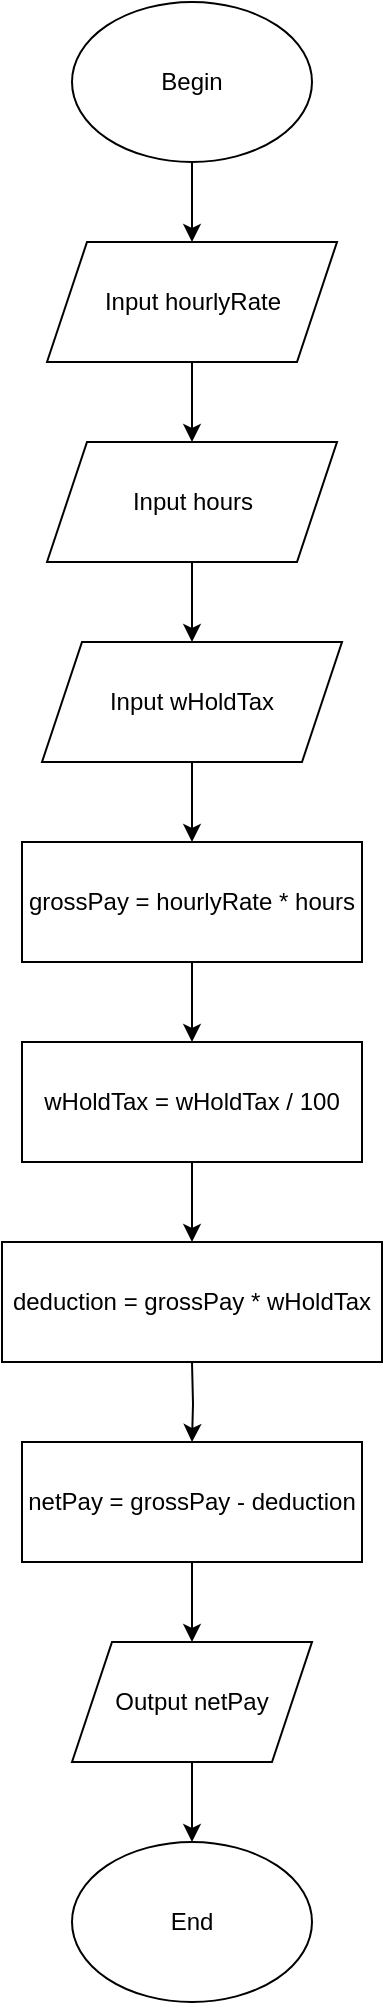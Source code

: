 <mxfile version="13.6.9" type="github">
  <diagram id="GRtNzVJZuPL9Co1s0BIv" name="Page-1">
    <mxGraphModel dx="1173" dy="517" grid="1" gridSize="10" guides="1" tooltips="1" connect="1" arrows="1" fold="1" page="1" pageScale="1" pageWidth="850" pageHeight="1100" math="0" shadow="0">
      <root>
        <mxCell id="0" />
        <mxCell id="1" parent="0" />
        <mxCell id="Y62b7vyzslcYCymR9l8_-3" value="" style="edgeStyle=orthogonalEdgeStyle;rounded=0;orthogonalLoop=1;jettySize=auto;html=1;" parent="1" source="Y62b7vyzslcYCymR9l8_-1" target="Y62b7vyzslcYCymR9l8_-2" edge="1">
          <mxGeometry relative="1" as="geometry" />
        </mxCell>
        <mxCell id="Y62b7vyzslcYCymR9l8_-1" value="Begin" style="ellipse;whiteSpace=wrap;html=1;" parent="1" vertex="1">
          <mxGeometry x="365" y="50" width="120" height="80" as="geometry" />
        </mxCell>
        <mxCell id="Y62b7vyzslcYCymR9l8_-5" value="" style="edgeStyle=orthogonalEdgeStyle;rounded=0;orthogonalLoop=1;jettySize=auto;html=1;" parent="1" source="Y62b7vyzslcYCymR9l8_-2" target="Y62b7vyzslcYCymR9l8_-4" edge="1">
          <mxGeometry relative="1" as="geometry" />
        </mxCell>
        <mxCell id="Y62b7vyzslcYCymR9l8_-2" value="Input hourlyRate" style="shape=parallelogram;perimeter=parallelogramPerimeter;whiteSpace=wrap;html=1;fixedSize=1;" parent="1" vertex="1">
          <mxGeometry x="352.5" y="170" width="145" height="60" as="geometry" />
        </mxCell>
        <mxCell id="N2QaMcs8gCJ1Ecpx2BJr-4" value="" style="edgeStyle=orthogonalEdgeStyle;rounded=0;orthogonalLoop=1;jettySize=auto;html=1;" edge="1" parent="1" source="Y62b7vyzslcYCymR9l8_-4" target="N2QaMcs8gCJ1Ecpx2BJr-3">
          <mxGeometry relative="1" as="geometry" />
        </mxCell>
        <mxCell id="Y62b7vyzslcYCymR9l8_-4" value="Input hours" style="shape=parallelogram;perimeter=parallelogramPerimeter;whiteSpace=wrap;html=1;fixedSize=1;" parent="1" vertex="1">
          <mxGeometry x="352.5" y="270" width="145" height="60" as="geometry" />
        </mxCell>
        <mxCell id="N2QaMcs8gCJ1Ecpx2BJr-7" value="" style="edgeStyle=orthogonalEdgeStyle;rounded=0;orthogonalLoop=1;jettySize=auto;html=1;" edge="1" parent="1" source="Y62b7vyzslcYCymR9l8_-6" target="N2QaMcs8gCJ1Ecpx2BJr-6">
          <mxGeometry relative="1" as="geometry" />
        </mxCell>
        <mxCell id="Y62b7vyzslcYCymR9l8_-6" value="grossPay = hourlyRate * hours" style="whiteSpace=wrap;html=1;" parent="1" vertex="1">
          <mxGeometry x="340" y="470" width="170" height="60" as="geometry" />
        </mxCell>
        <mxCell id="N2QaMcs8gCJ1Ecpx2BJr-5" style="edgeStyle=orthogonalEdgeStyle;rounded=0;orthogonalLoop=1;jettySize=auto;html=1;exitX=0.5;exitY=1;exitDx=0;exitDy=0;" edge="1" parent="1" source="N2QaMcs8gCJ1Ecpx2BJr-3" target="Y62b7vyzslcYCymR9l8_-6">
          <mxGeometry relative="1" as="geometry" />
        </mxCell>
        <mxCell id="N2QaMcs8gCJ1Ecpx2BJr-3" value="Input wHoldTax" style="shape=parallelogram;perimeter=parallelogramPerimeter;whiteSpace=wrap;html=1;fixedSize=1;" vertex="1" parent="1">
          <mxGeometry x="350" y="370" width="150" height="60" as="geometry" />
        </mxCell>
        <mxCell id="N2QaMcs8gCJ1Ecpx2BJr-9" value="" style="edgeStyle=orthogonalEdgeStyle;rounded=0;orthogonalLoop=1;jettySize=auto;html=1;" edge="1" parent="1" source="N2QaMcs8gCJ1Ecpx2BJr-6">
          <mxGeometry relative="1" as="geometry">
            <mxPoint x="425" y="670" as="targetPoint" />
          </mxGeometry>
        </mxCell>
        <mxCell id="N2QaMcs8gCJ1Ecpx2BJr-6" value="wHoldTax = wHoldTax / 100" style="whiteSpace=wrap;html=1;" vertex="1" parent="1">
          <mxGeometry x="340" y="570" width="170" height="60" as="geometry" />
        </mxCell>
        <mxCell id="N2QaMcs8gCJ1Ecpx2BJr-11" value="" style="edgeStyle=orthogonalEdgeStyle;rounded=0;orthogonalLoop=1;jettySize=auto;html=1;" edge="1" parent="1" target="N2QaMcs8gCJ1Ecpx2BJr-10">
          <mxGeometry relative="1" as="geometry">
            <mxPoint x="425" y="730" as="sourcePoint" />
          </mxGeometry>
        </mxCell>
        <mxCell id="N2QaMcs8gCJ1Ecpx2BJr-8" value="deduction = grossPay * wHoldTax" style="whiteSpace=wrap;html=1;" vertex="1" parent="1">
          <mxGeometry x="330" y="670" width="190" height="60" as="geometry" />
        </mxCell>
        <mxCell id="N2QaMcs8gCJ1Ecpx2BJr-13" value="" style="edgeStyle=orthogonalEdgeStyle;rounded=0;orthogonalLoop=1;jettySize=auto;html=1;" edge="1" parent="1" source="N2QaMcs8gCJ1Ecpx2BJr-10" target="N2QaMcs8gCJ1Ecpx2BJr-12">
          <mxGeometry relative="1" as="geometry" />
        </mxCell>
        <mxCell id="N2QaMcs8gCJ1Ecpx2BJr-10" value="netPay = grossPay - deduction" style="whiteSpace=wrap;html=1;" vertex="1" parent="1">
          <mxGeometry x="340" y="770" width="170" height="60" as="geometry" />
        </mxCell>
        <mxCell id="N2QaMcs8gCJ1Ecpx2BJr-15" value="" style="edgeStyle=orthogonalEdgeStyle;rounded=0;orthogonalLoop=1;jettySize=auto;html=1;" edge="1" parent="1" source="N2QaMcs8gCJ1Ecpx2BJr-12" target="N2QaMcs8gCJ1Ecpx2BJr-14">
          <mxGeometry relative="1" as="geometry" />
        </mxCell>
        <mxCell id="N2QaMcs8gCJ1Ecpx2BJr-12" value="Output netPay" style="shape=parallelogram;perimeter=parallelogramPerimeter;whiteSpace=wrap;html=1;fixedSize=1;" vertex="1" parent="1">
          <mxGeometry x="365" y="870" width="120" height="60" as="geometry" />
        </mxCell>
        <mxCell id="N2QaMcs8gCJ1Ecpx2BJr-14" value="End" style="ellipse;whiteSpace=wrap;html=1;" vertex="1" parent="1">
          <mxGeometry x="365" y="970" width="120" height="80" as="geometry" />
        </mxCell>
      </root>
    </mxGraphModel>
  </diagram>
</mxfile>
